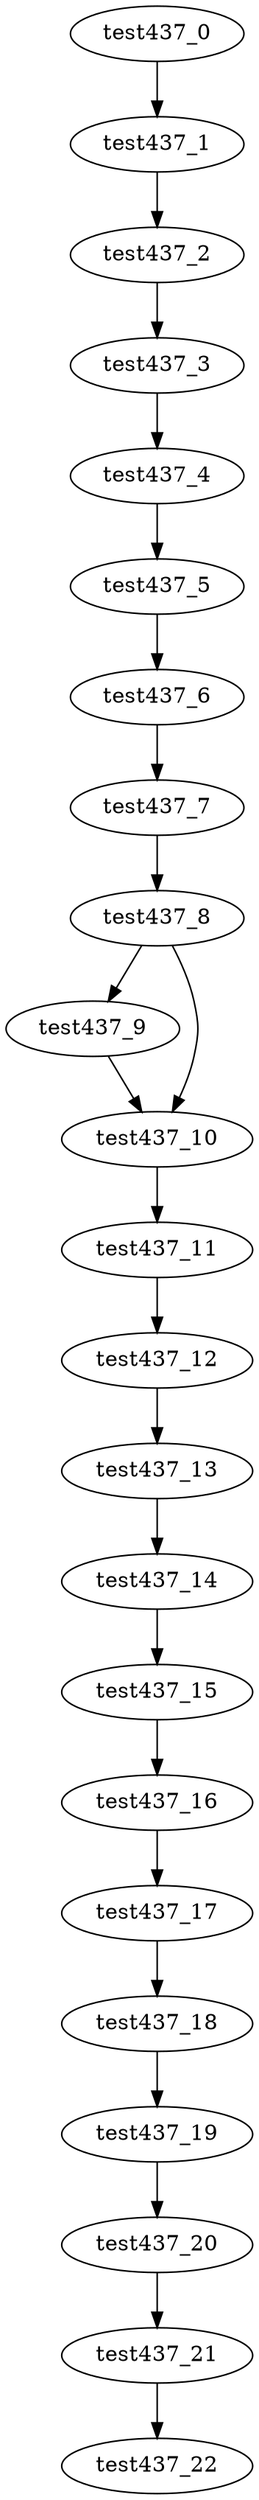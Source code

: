 digraph G {
test437_0->test437_1;
test437_1->test437_2;
test437_2->test437_3;
test437_3->test437_4;
test437_4->test437_5;
test437_5->test437_6;
test437_6->test437_7;
test437_7->test437_8;
test437_8->test437_9;
test437_8->test437_10;
test437_9->test437_10;
test437_10->test437_11;
test437_11->test437_12;
test437_12->test437_13;
test437_13->test437_14;
test437_14->test437_15;
test437_15->test437_16;
test437_16->test437_17;
test437_17->test437_18;
test437_18->test437_19;
test437_19->test437_20;
test437_20->test437_21;
test437_21->test437_22;

}
